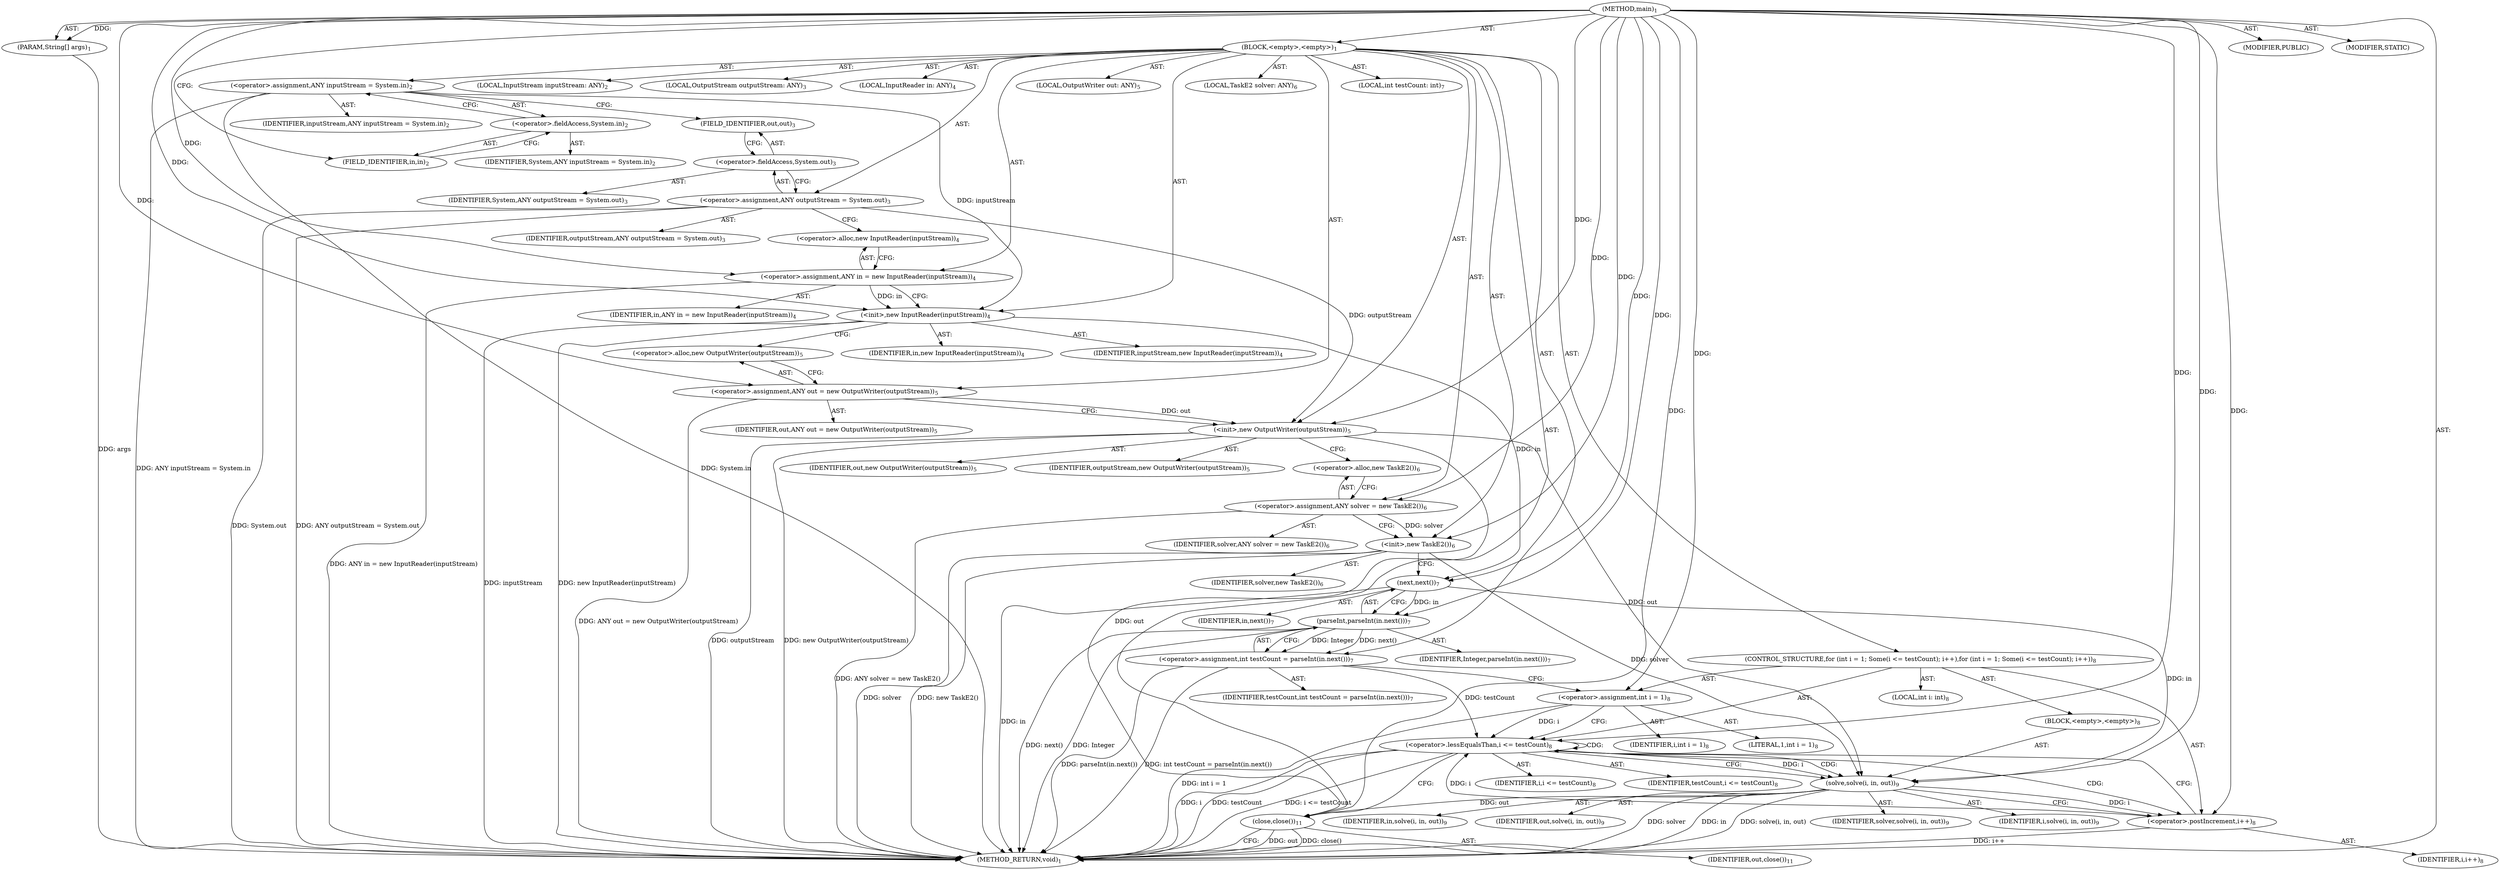 digraph "main" {  
"23" [label = <(METHOD,main)<SUB>1</SUB>> ]
"24" [label = <(PARAM,String[] args)<SUB>1</SUB>> ]
"25" [label = <(BLOCK,&lt;empty&gt;,&lt;empty&gt;)<SUB>1</SUB>> ]
"26" [label = <(LOCAL,InputStream inputStream: ANY)<SUB>2</SUB>> ]
"27" [label = <(&lt;operator&gt;.assignment,ANY inputStream = System.in)<SUB>2</SUB>> ]
"28" [label = <(IDENTIFIER,inputStream,ANY inputStream = System.in)<SUB>2</SUB>> ]
"29" [label = <(&lt;operator&gt;.fieldAccess,System.in)<SUB>2</SUB>> ]
"30" [label = <(IDENTIFIER,System,ANY inputStream = System.in)<SUB>2</SUB>> ]
"31" [label = <(FIELD_IDENTIFIER,in,in)<SUB>2</SUB>> ]
"32" [label = <(LOCAL,OutputStream outputStream: ANY)<SUB>3</SUB>> ]
"33" [label = <(&lt;operator&gt;.assignment,ANY outputStream = System.out)<SUB>3</SUB>> ]
"34" [label = <(IDENTIFIER,outputStream,ANY outputStream = System.out)<SUB>3</SUB>> ]
"35" [label = <(&lt;operator&gt;.fieldAccess,System.out)<SUB>3</SUB>> ]
"36" [label = <(IDENTIFIER,System,ANY outputStream = System.out)<SUB>3</SUB>> ]
"37" [label = <(FIELD_IDENTIFIER,out,out)<SUB>3</SUB>> ]
"4" [label = <(LOCAL,InputReader in: ANY)<SUB>4</SUB>> ]
"38" [label = <(&lt;operator&gt;.assignment,ANY in = new InputReader(inputStream))<SUB>4</SUB>> ]
"39" [label = <(IDENTIFIER,in,ANY in = new InputReader(inputStream))<SUB>4</SUB>> ]
"40" [label = <(&lt;operator&gt;.alloc,new InputReader(inputStream))<SUB>4</SUB>> ]
"41" [label = <(&lt;init&gt;,new InputReader(inputStream))<SUB>4</SUB>> ]
"3" [label = <(IDENTIFIER,in,new InputReader(inputStream))<SUB>4</SUB>> ]
"42" [label = <(IDENTIFIER,inputStream,new InputReader(inputStream))<SUB>4</SUB>> ]
"6" [label = <(LOCAL,OutputWriter out: ANY)<SUB>5</SUB>> ]
"43" [label = <(&lt;operator&gt;.assignment,ANY out = new OutputWriter(outputStream))<SUB>5</SUB>> ]
"44" [label = <(IDENTIFIER,out,ANY out = new OutputWriter(outputStream))<SUB>5</SUB>> ]
"45" [label = <(&lt;operator&gt;.alloc,new OutputWriter(outputStream))<SUB>5</SUB>> ]
"46" [label = <(&lt;init&gt;,new OutputWriter(outputStream))<SUB>5</SUB>> ]
"5" [label = <(IDENTIFIER,out,new OutputWriter(outputStream))<SUB>5</SUB>> ]
"47" [label = <(IDENTIFIER,outputStream,new OutputWriter(outputStream))<SUB>5</SUB>> ]
"8" [label = <(LOCAL,TaskE2 solver: ANY)<SUB>6</SUB>> ]
"48" [label = <(&lt;operator&gt;.assignment,ANY solver = new TaskE2())<SUB>6</SUB>> ]
"49" [label = <(IDENTIFIER,solver,ANY solver = new TaskE2())<SUB>6</SUB>> ]
"50" [label = <(&lt;operator&gt;.alloc,new TaskE2())<SUB>6</SUB>> ]
"51" [label = <(&lt;init&gt;,new TaskE2())<SUB>6</SUB>> ]
"7" [label = <(IDENTIFIER,solver,new TaskE2())<SUB>6</SUB>> ]
"52" [label = <(LOCAL,int testCount: int)<SUB>7</SUB>> ]
"53" [label = <(&lt;operator&gt;.assignment,int testCount = parseInt(in.next()))<SUB>7</SUB>> ]
"54" [label = <(IDENTIFIER,testCount,int testCount = parseInt(in.next()))<SUB>7</SUB>> ]
"55" [label = <(parseInt,parseInt(in.next()))<SUB>7</SUB>> ]
"56" [label = <(IDENTIFIER,Integer,parseInt(in.next()))<SUB>7</SUB>> ]
"57" [label = <(next,next())<SUB>7</SUB>> ]
"58" [label = <(IDENTIFIER,in,next())<SUB>7</SUB>> ]
"59" [label = <(CONTROL_STRUCTURE,for (int i = 1; Some(i &lt;= testCount); i++),for (int i = 1; Some(i &lt;= testCount); i++))<SUB>8</SUB>> ]
"60" [label = <(LOCAL,int i: int)<SUB>8</SUB>> ]
"61" [label = <(&lt;operator&gt;.assignment,int i = 1)<SUB>8</SUB>> ]
"62" [label = <(IDENTIFIER,i,int i = 1)<SUB>8</SUB>> ]
"63" [label = <(LITERAL,1,int i = 1)<SUB>8</SUB>> ]
"64" [label = <(&lt;operator&gt;.lessEqualsThan,i &lt;= testCount)<SUB>8</SUB>> ]
"65" [label = <(IDENTIFIER,i,i &lt;= testCount)<SUB>8</SUB>> ]
"66" [label = <(IDENTIFIER,testCount,i &lt;= testCount)<SUB>8</SUB>> ]
"67" [label = <(&lt;operator&gt;.postIncrement,i++)<SUB>8</SUB>> ]
"68" [label = <(IDENTIFIER,i,i++)<SUB>8</SUB>> ]
"69" [label = <(BLOCK,&lt;empty&gt;,&lt;empty&gt;)<SUB>8</SUB>> ]
"70" [label = <(solve,solve(i, in, out))<SUB>9</SUB>> ]
"71" [label = <(IDENTIFIER,solver,solve(i, in, out))<SUB>9</SUB>> ]
"72" [label = <(IDENTIFIER,i,solve(i, in, out))<SUB>9</SUB>> ]
"73" [label = <(IDENTIFIER,in,solve(i, in, out))<SUB>9</SUB>> ]
"74" [label = <(IDENTIFIER,out,solve(i, in, out))<SUB>9</SUB>> ]
"75" [label = <(close,close())<SUB>11</SUB>> ]
"76" [label = <(IDENTIFIER,out,close())<SUB>11</SUB>> ]
"77" [label = <(MODIFIER,PUBLIC)> ]
"78" [label = <(MODIFIER,STATIC)> ]
"79" [label = <(METHOD_RETURN,void)<SUB>1</SUB>> ]
  "23" -> "24"  [ label = "AST: "] 
  "23" -> "25"  [ label = "AST: "] 
  "23" -> "77"  [ label = "AST: "] 
  "23" -> "78"  [ label = "AST: "] 
  "23" -> "79"  [ label = "AST: "] 
  "25" -> "26"  [ label = "AST: "] 
  "25" -> "27"  [ label = "AST: "] 
  "25" -> "32"  [ label = "AST: "] 
  "25" -> "33"  [ label = "AST: "] 
  "25" -> "4"  [ label = "AST: "] 
  "25" -> "38"  [ label = "AST: "] 
  "25" -> "41"  [ label = "AST: "] 
  "25" -> "6"  [ label = "AST: "] 
  "25" -> "43"  [ label = "AST: "] 
  "25" -> "46"  [ label = "AST: "] 
  "25" -> "8"  [ label = "AST: "] 
  "25" -> "48"  [ label = "AST: "] 
  "25" -> "51"  [ label = "AST: "] 
  "25" -> "52"  [ label = "AST: "] 
  "25" -> "53"  [ label = "AST: "] 
  "25" -> "59"  [ label = "AST: "] 
  "25" -> "75"  [ label = "AST: "] 
  "27" -> "28"  [ label = "AST: "] 
  "27" -> "29"  [ label = "AST: "] 
  "29" -> "30"  [ label = "AST: "] 
  "29" -> "31"  [ label = "AST: "] 
  "33" -> "34"  [ label = "AST: "] 
  "33" -> "35"  [ label = "AST: "] 
  "35" -> "36"  [ label = "AST: "] 
  "35" -> "37"  [ label = "AST: "] 
  "38" -> "39"  [ label = "AST: "] 
  "38" -> "40"  [ label = "AST: "] 
  "41" -> "3"  [ label = "AST: "] 
  "41" -> "42"  [ label = "AST: "] 
  "43" -> "44"  [ label = "AST: "] 
  "43" -> "45"  [ label = "AST: "] 
  "46" -> "5"  [ label = "AST: "] 
  "46" -> "47"  [ label = "AST: "] 
  "48" -> "49"  [ label = "AST: "] 
  "48" -> "50"  [ label = "AST: "] 
  "51" -> "7"  [ label = "AST: "] 
  "53" -> "54"  [ label = "AST: "] 
  "53" -> "55"  [ label = "AST: "] 
  "55" -> "56"  [ label = "AST: "] 
  "55" -> "57"  [ label = "AST: "] 
  "57" -> "58"  [ label = "AST: "] 
  "59" -> "60"  [ label = "AST: "] 
  "59" -> "61"  [ label = "AST: "] 
  "59" -> "64"  [ label = "AST: "] 
  "59" -> "67"  [ label = "AST: "] 
  "59" -> "69"  [ label = "AST: "] 
  "61" -> "62"  [ label = "AST: "] 
  "61" -> "63"  [ label = "AST: "] 
  "64" -> "65"  [ label = "AST: "] 
  "64" -> "66"  [ label = "AST: "] 
  "67" -> "68"  [ label = "AST: "] 
  "69" -> "70"  [ label = "AST: "] 
  "70" -> "71"  [ label = "AST: "] 
  "70" -> "72"  [ label = "AST: "] 
  "70" -> "73"  [ label = "AST: "] 
  "70" -> "74"  [ label = "AST: "] 
  "75" -> "76"  [ label = "AST: "] 
  "27" -> "37"  [ label = "CFG: "] 
  "33" -> "40"  [ label = "CFG: "] 
  "38" -> "41"  [ label = "CFG: "] 
  "41" -> "45"  [ label = "CFG: "] 
  "43" -> "46"  [ label = "CFG: "] 
  "46" -> "50"  [ label = "CFG: "] 
  "48" -> "51"  [ label = "CFG: "] 
  "51" -> "57"  [ label = "CFG: "] 
  "53" -> "61"  [ label = "CFG: "] 
  "75" -> "79"  [ label = "CFG: "] 
  "29" -> "27"  [ label = "CFG: "] 
  "35" -> "33"  [ label = "CFG: "] 
  "40" -> "38"  [ label = "CFG: "] 
  "45" -> "43"  [ label = "CFG: "] 
  "50" -> "48"  [ label = "CFG: "] 
  "55" -> "53"  [ label = "CFG: "] 
  "61" -> "64"  [ label = "CFG: "] 
  "64" -> "70"  [ label = "CFG: "] 
  "64" -> "75"  [ label = "CFG: "] 
  "67" -> "64"  [ label = "CFG: "] 
  "31" -> "29"  [ label = "CFG: "] 
  "37" -> "35"  [ label = "CFG: "] 
  "57" -> "55"  [ label = "CFG: "] 
  "70" -> "67"  [ label = "CFG: "] 
  "23" -> "31"  [ label = "CFG: "] 
  "24" -> "79"  [ label = "DDG: args"] 
  "27" -> "79"  [ label = "DDG: System.in"] 
  "27" -> "79"  [ label = "DDG: ANY inputStream = System.in"] 
  "33" -> "79"  [ label = "DDG: System.out"] 
  "33" -> "79"  [ label = "DDG: ANY outputStream = System.out"] 
  "38" -> "79"  [ label = "DDG: ANY in = new InputReader(inputStream)"] 
  "41" -> "79"  [ label = "DDG: inputStream"] 
  "41" -> "79"  [ label = "DDG: new InputReader(inputStream)"] 
  "43" -> "79"  [ label = "DDG: ANY out = new OutputWriter(outputStream)"] 
  "46" -> "79"  [ label = "DDG: outputStream"] 
  "46" -> "79"  [ label = "DDG: new OutputWriter(outputStream)"] 
  "48" -> "79"  [ label = "DDG: ANY solver = new TaskE2()"] 
  "51" -> "79"  [ label = "DDG: solver"] 
  "51" -> "79"  [ label = "DDG: new TaskE2()"] 
  "57" -> "79"  [ label = "DDG: in"] 
  "55" -> "79"  [ label = "DDG: next()"] 
  "53" -> "79"  [ label = "DDG: parseInt(in.next())"] 
  "53" -> "79"  [ label = "DDG: int testCount = parseInt(in.next())"] 
  "61" -> "79"  [ label = "DDG: int i = 1"] 
  "64" -> "79"  [ label = "DDG: i"] 
  "64" -> "79"  [ label = "DDG: testCount"] 
  "64" -> "79"  [ label = "DDG: i &lt;= testCount"] 
  "75" -> "79"  [ label = "DDG: out"] 
  "75" -> "79"  [ label = "DDG: close()"] 
  "70" -> "79"  [ label = "DDG: solver"] 
  "70" -> "79"  [ label = "DDG: in"] 
  "70" -> "79"  [ label = "DDG: solve(i, in, out)"] 
  "67" -> "79"  [ label = "DDG: i++"] 
  "55" -> "79"  [ label = "DDG: Integer"] 
  "23" -> "24"  [ label = "DDG: "] 
  "23" -> "38"  [ label = "DDG: "] 
  "23" -> "43"  [ label = "DDG: "] 
  "23" -> "48"  [ label = "DDG: "] 
  "55" -> "53"  [ label = "DDG: Integer"] 
  "55" -> "53"  [ label = "DDG: next()"] 
  "38" -> "41"  [ label = "DDG: in"] 
  "23" -> "41"  [ label = "DDG: "] 
  "27" -> "41"  [ label = "DDG: inputStream"] 
  "43" -> "46"  [ label = "DDG: out"] 
  "23" -> "46"  [ label = "DDG: "] 
  "33" -> "46"  [ label = "DDG: outputStream"] 
  "48" -> "51"  [ label = "DDG: solver"] 
  "23" -> "51"  [ label = "DDG: "] 
  "23" -> "61"  [ label = "DDG: "] 
  "46" -> "75"  [ label = "DDG: out"] 
  "70" -> "75"  [ label = "DDG: out"] 
  "23" -> "75"  [ label = "DDG: "] 
  "23" -> "55"  [ label = "DDG: "] 
  "57" -> "55"  [ label = "DDG: in"] 
  "61" -> "64"  [ label = "DDG: i"] 
  "67" -> "64"  [ label = "DDG: i"] 
  "23" -> "64"  [ label = "DDG: "] 
  "53" -> "64"  [ label = "DDG: testCount"] 
  "70" -> "67"  [ label = "DDG: i"] 
  "23" -> "67"  [ label = "DDG: "] 
  "41" -> "57"  [ label = "DDG: in"] 
  "23" -> "57"  [ label = "DDG: "] 
  "51" -> "70"  [ label = "DDG: solver"] 
  "23" -> "70"  [ label = "DDG: "] 
  "64" -> "70"  [ label = "DDG: i"] 
  "57" -> "70"  [ label = "DDG: in"] 
  "46" -> "70"  [ label = "DDG: out"] 
  "64" -> "67"  [ label = "CDG: "] 
  "64" -> "64"  [ label = "CDG: "] 
  "64" -> "70"  [ label = "CDG: "] 
}
